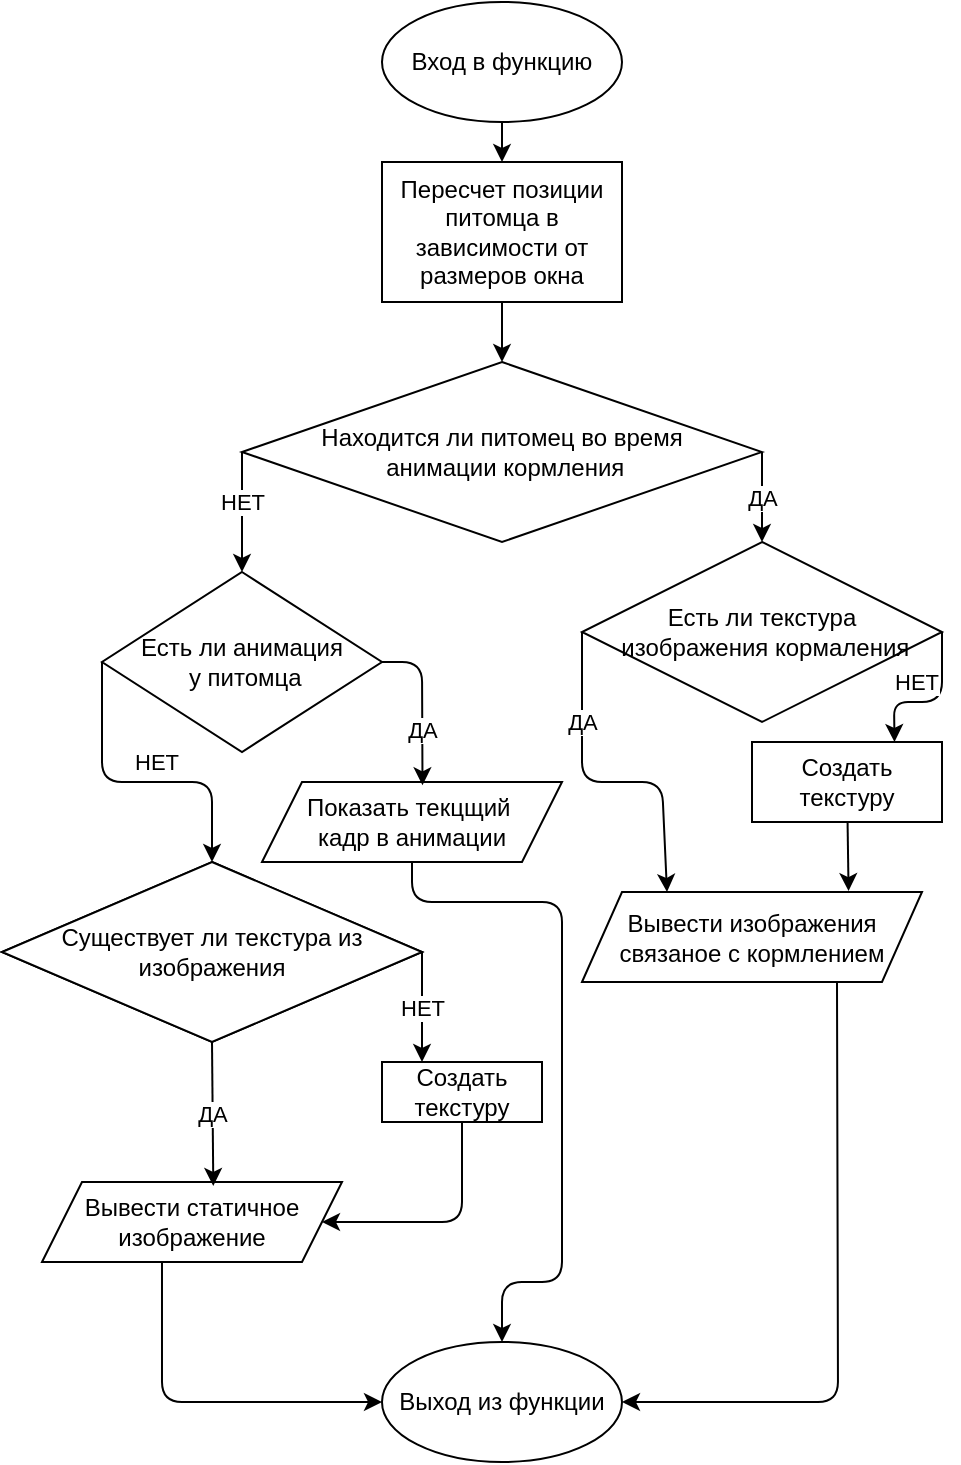 <mxfile>
    <diagram id="T3bmVxY0Ny-x0zjxTORG" name="Page-1">
        <mxGraphModel dx="505" dy="984" grid="1" gridSize="10" guides="1" tooltips="1" connect="1" arrows="1" fold="1" page="1" pageScale="1" pageWidth="850" pageHeight="1100" math="0" shadow="0">
            <root>
                <mxCell id="0"/>
                <mxCell id="1" parent="0"/>
                <mxCell id="3" style="edgeStyle=none;html=1;exitX=0.5;exitY=1;exitDx=0;exitDy=0;entryX=0.5;entryY=0;entryDx=0;entryDy=0;" edge="1" parent="1" source="2" target="4">
                    <mxGeometry relative="1" as="geometry">
                        <mxPoint x="270" y="140" as="targetPoint"/>
                    </mxGeometry>
                </mxCell>
                <mxCell id="2" value="Вход в функцию" style="ellipse;whiteSpace=wrap;html=1;" vertex="1" parent="1">
                    <mxGeometry x="210" y="30" width="120" height="60" as="geometry"/>
                </mxCell>
                <mxCell id="6" value="" style="edgeStyle=none;html=1;" edge="1" parent="1" source="4" target="5">
                    <mxGeometry relative="1" as="geometry"/>
                </mxCell>
                <mxCell id="4" value="Пересчет позиции питомца в зависимости от размеров окна" style="rounded=0;whiteSpace=wrap;html=1;" vertex="1" parent="1">
                    <mxGeometry x="210" y="110" width="120" height="70" as="geometry"/>
                </mxCell>
                <mxCell id="8" style="edgeStyle=none;html=1;exitX=0;exitY=0.5;exitDx=0;exitDy=0;entryX=0.5;entryY=0;entryDx=0;entryDy=0;" edge="1" parent="1" source="5" target="14">
                    <mxGeometry relative="1" as="geometry">
                        <mxPoint x="150" y="320" as="targetPoint"/>
                    </mxGeometry>
                </mxCell>
                <mxCell id="9" value="НЕТ" style="edgeLabel;html=1;align=center;verticalAlign=middle;resizable=0;points=[];" vertex="1" connectable="0" parent="8">
                    <mxGeometry x="-0.179" relative="1" as="geometry">
                        <mxPoint as="offset"/>
                    </mxGeometry>
                </mxCell>
                <mxCell id="10" value="ДА" style="edgeStyle=none;html=1;exitX=1;exitY=0.5;exitDx=0;exitDy=0;entryX=0.5;entryY=0;entryDx=0;entryDy=0;" edge="1" parent="1" source="5" target="33">
                    <mxGeometry relative="1" as="geometry">
                        <mxPoint x="405" y="320" as="targetPoint"/>
                    </mxGeometry>
                </mxCell>
                <mxCell id="5" value="Находится ли питомец во время&lt;br&gt;&amp;nbsp;анимации кормления" style="rhombus;whiteSpace=wrap;rounded=0;html=1;" vertex="1" parent="1">
                    <mxGeometry x="140" y="210" width="260" height="90" as="geometry"/>
                </mxCell>
                <mxCell id="31" style="edgeStyle=none;html=1;exitX=0.75;exitY=1;exitDx=0;exitDy=0;entryX=1;entryY=0.5;entryDx=0;entryDy=0;" edge="1" parent="1" source="13" target="29">
                    <mxGeometry relative="1" as="geometry">
                        <Array as="points">
                            <mxPoint x="438" y="730"/>
                        </Array>
                    </mxGeometry>
                </mxCell>
                <mxCell id="13" value="Вывести изображения связаное с кормлением" style="shape=parallelogram;perimeter=parallelogramPerimeter;whiteSpace=wrap;html=1;fixedSize=1;" vertex="1" parent="1">
                    <mxGeometry x="310" y="475" width="170" height="45" as="geometry"/>
                </mxCell>
                <mxCell id="17" value="НЕТ" style="edgeStyle=none;html=1;entryX=0.5;entryY=0;entryDx=0;entryDy=0;exitX=0;exitY=0.5;exitDx=0;exitDy=0;" edge="1" parent="1" source="14" target="21">
                    <mxGeometry x="0.123" y="10" relative="1" as="geometry">
                        <mxPoint x="60" y="360" as="sourcePoint"/>
                        <mxPoint x="80" y="470" as="targetPoint"/>
                        <Array as="points">
                            <mxPoint x="70" y="420"/>
                            <mxPoint x="125" y="420"/>
                        </Array>
                        <mxPoint as="offset"/>
                    </mxGeometry>
                </mxCell>
                <mxCell id="14" value="Есть ли анимация&lt;br&gt;&amp;nbsp;у питомца" style="rhombus;whiteSpace=wrap;html=1;" vertex="1" parent="1">
                    <mxGeometry x="70" y="315" width="140" height="90" as="geometry"/>
                </mxCell>
                <mxCell id="30" style="edgeStyle=none;html=1;entryX=0;entryY=0.5;entryDx=0;entryDy=0;" edge="1" parent="1" target="29">
                    <mxGeometry relative="1" as="geometry">
                        <mxPoint x="99.997" y="660" as="sourcePoint"/>
                        <mxPoint x="263.33" y="700" as="targetPoint"/>
                        <Array as="points">
                            <mxPoint x="100" y="730"/>
                        </Array>
                    </mxGeometry>
                </mxCell>
                <mxCell id="16" value="Вывести статичное изображение" style="shape=parallelogram;perimeter=parallelogramPerimeter;whiteSpace=wrap;html=1;fixedSize=1;" vertex="1" parent="1">
                    <mxGeometry x="40" y="620" width="150" height="40" as="geometry"/>
                </mxCell>
                <mxCell id="32" style="edgeStyle=none;html=1;exitX=0.5;exitY=1;exitDx=0;exitDy=0;entryX=0.5;entryY=0;entryDx=0;entryDy=0;" edge="1" parent="1" source="20" target="29">
                    <mxGeometry relative="1" as="geometry">
                        <Array as="points">
                            <mxPoint x="225" y="480"/>
                            <mxPoint x="300" y="480"/>
                            <mxPoint x="300" y="670"/>
                            <mxPoint x="270" y="670"/>
                        </Array>
                    </mxGeometry>
                </mxCell>
                <mxCell id="20" value="Показать текцщий&amp;nbsp;&lt;br&gt;кадр в анимации" style="shape=parallelogram;perimeter=parallelogramPerimeter;whiteSpace=wrap;fixedSize=1;html=1;" vertex="1" parent="1">
                    <mxGeometry x="150" y="420" width="150" height="40" as="geometry"/>
                </mxCell>
                <mxCell id="21" value="Существует ли текстура из изображения" style="rhombus;whiteSpace=wrap;html=1;" vertex="1" parent="1">
                    <mxGeometry x="20" y="460" width="210" height="90" as="geometry"/>
                </mxCell>
                <mxCell id="25" value="НЕТ" style="edgeStyle=none;html=1;exitX=1;exitY=0.5;exitDx=0;exitDy=0;" edge="1" parent="1" source="22">
                    <mxGeometry relative="1" as="geometry">
                        <mxPoint x="230" y="560" as="targetPoint"/>
                    </mxGeometry>
                </mxCell>
                <mxCell id="22" value="Существует ли текстура из изображения" style="rhombus;whiteSpace=wrap;html=1;" vertex="1" parent="1">
                    <mxGeometry x="20" y="460" width="210" height="90" as="geometry"/>
                </mxCell>
                <mxCell id="23" value="ДА" style="edgeStyle=none;html=1;exitX=1;exitY=0.5;exitDx=0;exitDy=0;entryX=0.535;entryY=0.041;entryDx=0;entryDy=0;entryPerimeter=0;" edge="1" parent="1" source="14" target="20">
                    <mxGeometry x="0.333" relative="1" as="geometry">
                        <mxPoint x="280" y="470" as="targetPoint"/>
                        <Array as="points">
                            <mxPoint x="230" y="360"/>
                        </Array>
                        <mxPoint as="offset"/>
                    </mxGeometry>
                </mxCell>
                <mxCell id="27" style="edgeStyle=none;html=1;entryX=1;entryY=0.5;entryDx=0;entryDy=0;" edge="1" parent="1" source="26" target="16">
                    <mxGeometry relative="1" as="geometry">
                        <Array as="points">
                            <mxPoint x="250" y="640"/>
                        </Array>
                    </mxGeometry>
                </mxCell>
                <mxCell id="26" value="Создать текстуру" style="rounded=0;whiteSpace=wrap;html=1;" vertex="1" parent="1">
                    <mxGeometry x="210" y="560" width="80" height="30" as="geometry"/>
                </mxCell>
                <mxCell id="28" value="ДА" style="edgeStyle=none;html=1;exitX=0.5;exitY=1;exitDx=0;exitDy=0;entryX=0.571;entryY=0.05;entryDx=0;entryDy=0;entryPerimeter=0;" edge="1" parent="1" source="22" target="16">
                    <mxGeometry relative="1" as="geometry"/>
                </mxCell>
                <mxCell id="29" value="Выход из функции" style="ellipse;whiteSpace=wrap;html=1;" vertex="1" parent="1">
                    <mxGeometry x="210" y="700" width="120" height="60" as="geometry"/>
                </mxCell>
                <mxCell id="38" value="НЕТ" style="edgeStyle=none;html=1;exitX=1;exitY=0.5;exitDx=0;exitDy=0;entryX=0.75;entryY=0;entryDx=0;entryDy=0;" edge="1" parent="1" source="33" target="39">
                    <mxGeometry x="0.232" y="-10" relative="1" as="geometry">
                        <mxPoint x="490.207" y="410.0" as="targetPoint"/>
                        <Array as="points">
                            <mxPoint x="490" y="380"/>
                            <mxPoint x="466" y="380"/>
                        </Array>
                        <mxPoint as="offset"/>
                    </mxGeometry>
                </mxCell>
                <mxCell id="33" value="Есть ли текстура&lt;br&gt;&amp;nbsp;изображения кормаления" style="rhombus;whiteSpace=wrap;html=1;" vertex="1" parent="1">
                    <mxGeometry x="310" y="300" width="180" height="90" as="geometry"/>
                </mxCell>
                <mxCell id="34" style="edgeStyle=none;html=1;exitX=0;exitY=0.5;exitDx=0;exitDy=0;entryX=0.25;entryY=0;entryDx=0;entryDy=0;" edge="1" parent="1" source="33" target="13">
                    <mxGeometry relative="1" as="geometry">
                        <Array as="points">
                            <mxPoint x="310" y="420"/>
                            <mxPoint x="350" y="420"/>
                        </Array>
                    </mxGeometry>
                </mxCell>
                <mxCell id="35" value="ДА" style="edgeLabel;html=1;align=center;verticalAlign=middle;resizable=0;points=[];" vertex="1" connectable="0" parent="34">
                    <mxGeometry x="-0.203" y="-1" relative="1" as="geometry">
                        <mxPoint x="1" y="-23" as="offset"/>
                    </mxGeometry>
                </mxCell>
                <mxCell id="40" value="" style="edgeStyle=none;html=1;entryX=0.784;entryY=-0.011;entryDx=0;entryDy=0;entryPerimeter=0;" edge="1" parent="1" source="39" target="13">
                    <mxGeometry relative="1" as="geometry"/>
                </mxCell>
                <mxCell id="39" value="Создать текстуру" style="rounded=0;whiteSpace=wrap;html=1;" vertex="1" parent="1">
                    <mxGeometry x="395" y="400" width="95" height="40" as="geometry"/>
                </mxCell>
            </root>
        </mxGraphModel>
    </diagram>
</mxfile>